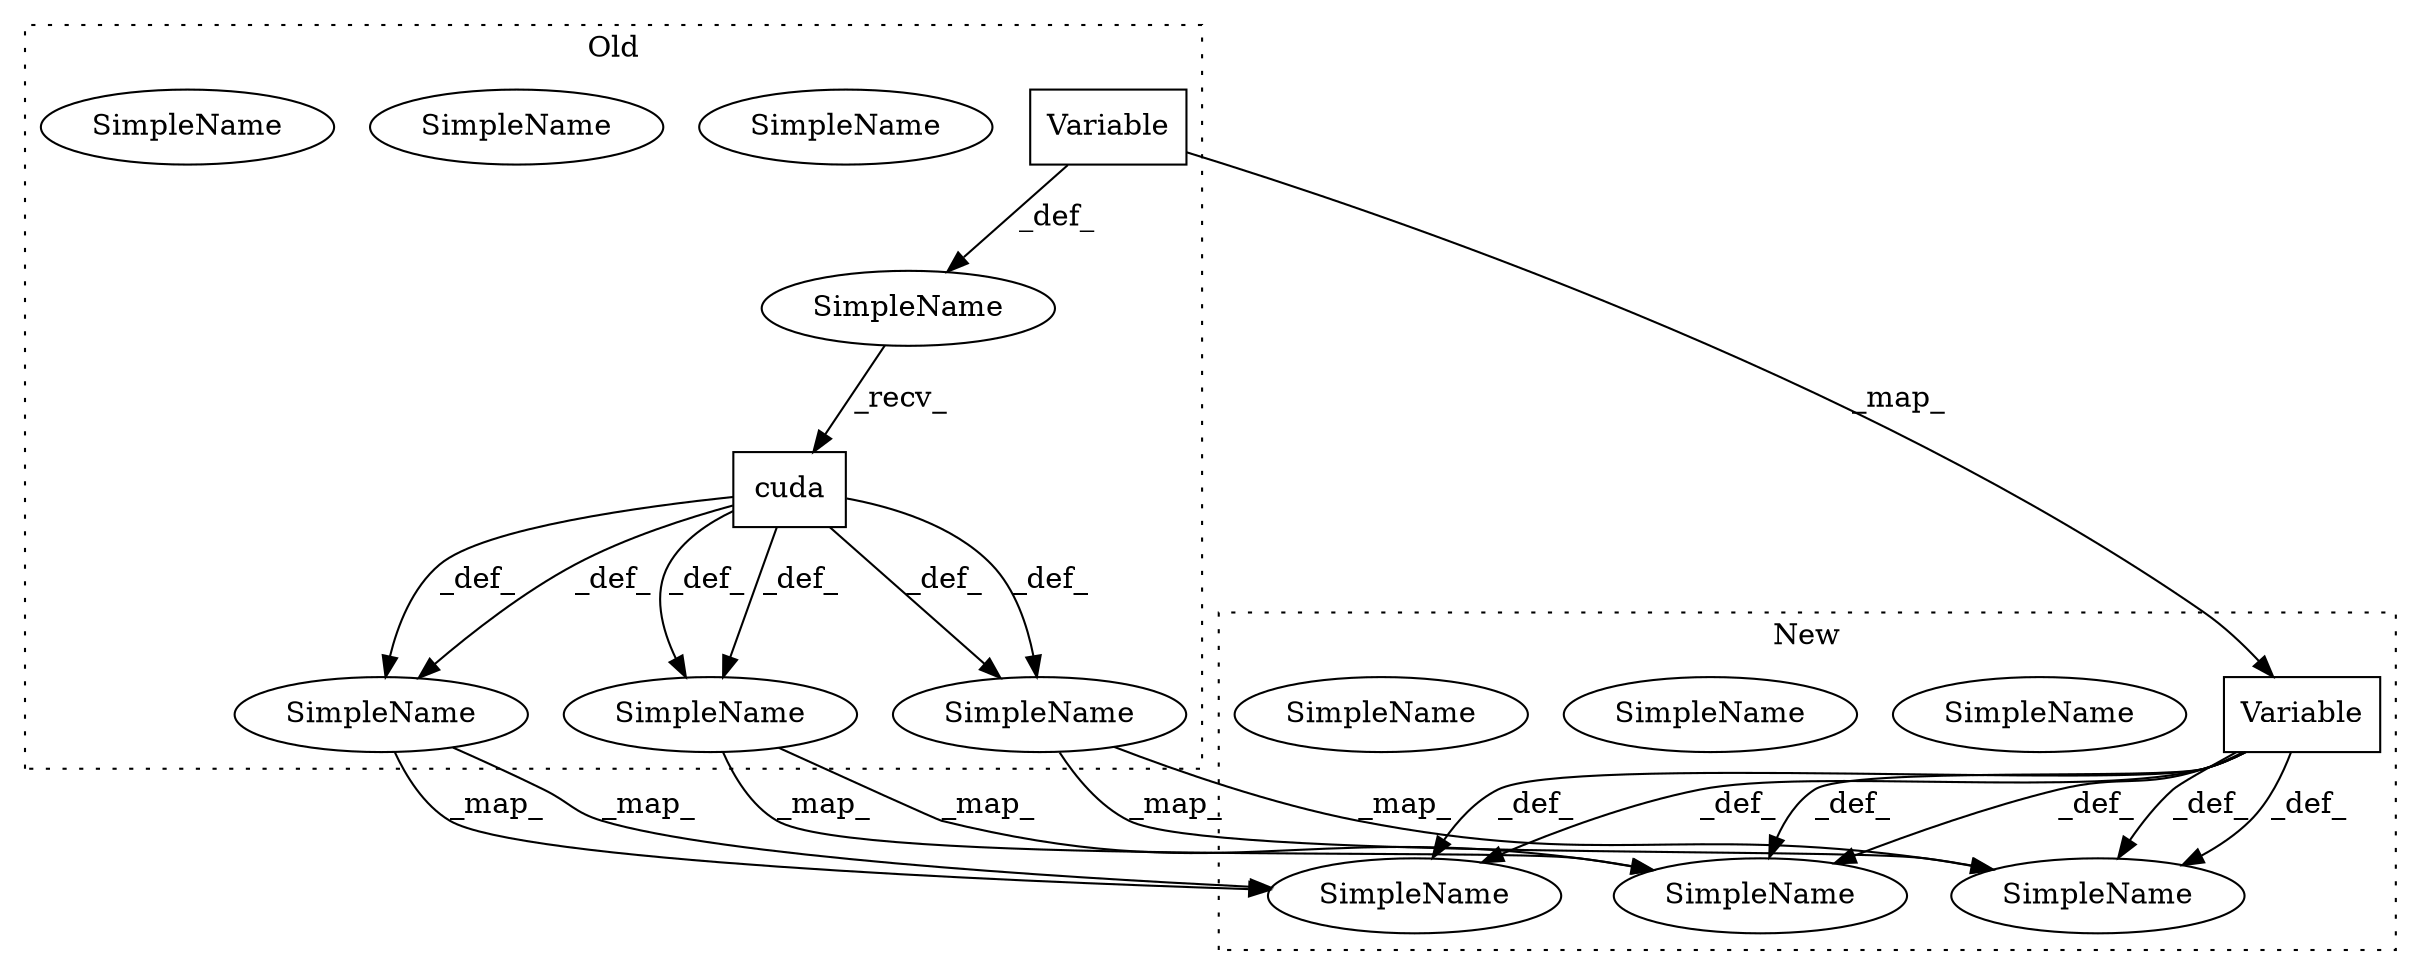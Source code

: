 digraph G {
subgraph cluster0 {
1 [label="Variable" a="32" s="2093,2118" l="9,1" shape="box"];
3 [label="SimpleName" a="42" s="2335" l="4" shape="ellipse"];
6 [label="SimpleName" a="42" s="2335" l="4" shape="ellipse"];
7 [label="SimpleName" a="42" s="2390" l="4" shape="ellipse"];
10 [label="SimpleName" a="42" s="2390" l="4" shape="ellipse"];
11 [label="SimpleName" a="42" s="2294" l="3" shape="ellipse"];
14 [label="SimpleName" a="42" s="2294" l="3" shape="ellipse"];
15 [label="cuda" a="32" s="2242" l="6" shape="box"];
16 [label="SimpleName" a="42" s="" l="" shape="ellipse"];
label = "Old";
style="dotted";
}
subgraph cluster1 {
2 [label="Variable" a="32" s="2100,2125" l="9,1" shape="box"];
4 [label="SimpleName" a="42" s="2316" l="4" shape="ellipse"];
5 [label="SimpleName" a="42" s="2316" l="4" shape="ellipse"];
8 [label="SimpleName" a="42" s="2371" l="4" shape="ellipse"];
9 [label="SimpleName" a="42" s="2371" l="4" shape="ellipse"];
12 [label="SimpleName" a="42" s="2275" l="3" shape="ellipse"];
13 [label="SimpleName" a="42" s="2275" l="3" shape="ellipse"];
label = "New";
style="dotted";
}
1 -> 16 [label="_def_"];
1 -> 2 [label="_map_"];
2 -> 5 [label="_def_"];
2 -> 13 [label="_def_"];
2 -> 13 [label="_def_"];
2 -> 9 [label="_def_"];
2 -> 9 [label="_def_"];
2 -> 5 [label="_def_"];
6 -> 5 [label="_map_"];
6 -> 5 [label="_map_"];
10 -> 9 [label="_map_"];
10 -> 9 [label="_map_"];
14 -> 13 [label="_map_"];
14 -> 13 [label="_map_"];
15 -> 10 [label="_def_"];
15 -> 10 [label="_def_"];
15 -> 6 [label="_def_"];
15 -> 14 [label="_def_"];
15 -> 14 [label="_def_"];
15 -> 6 [label="_def_"];
16 -> 15 [label="_recv_"];
}